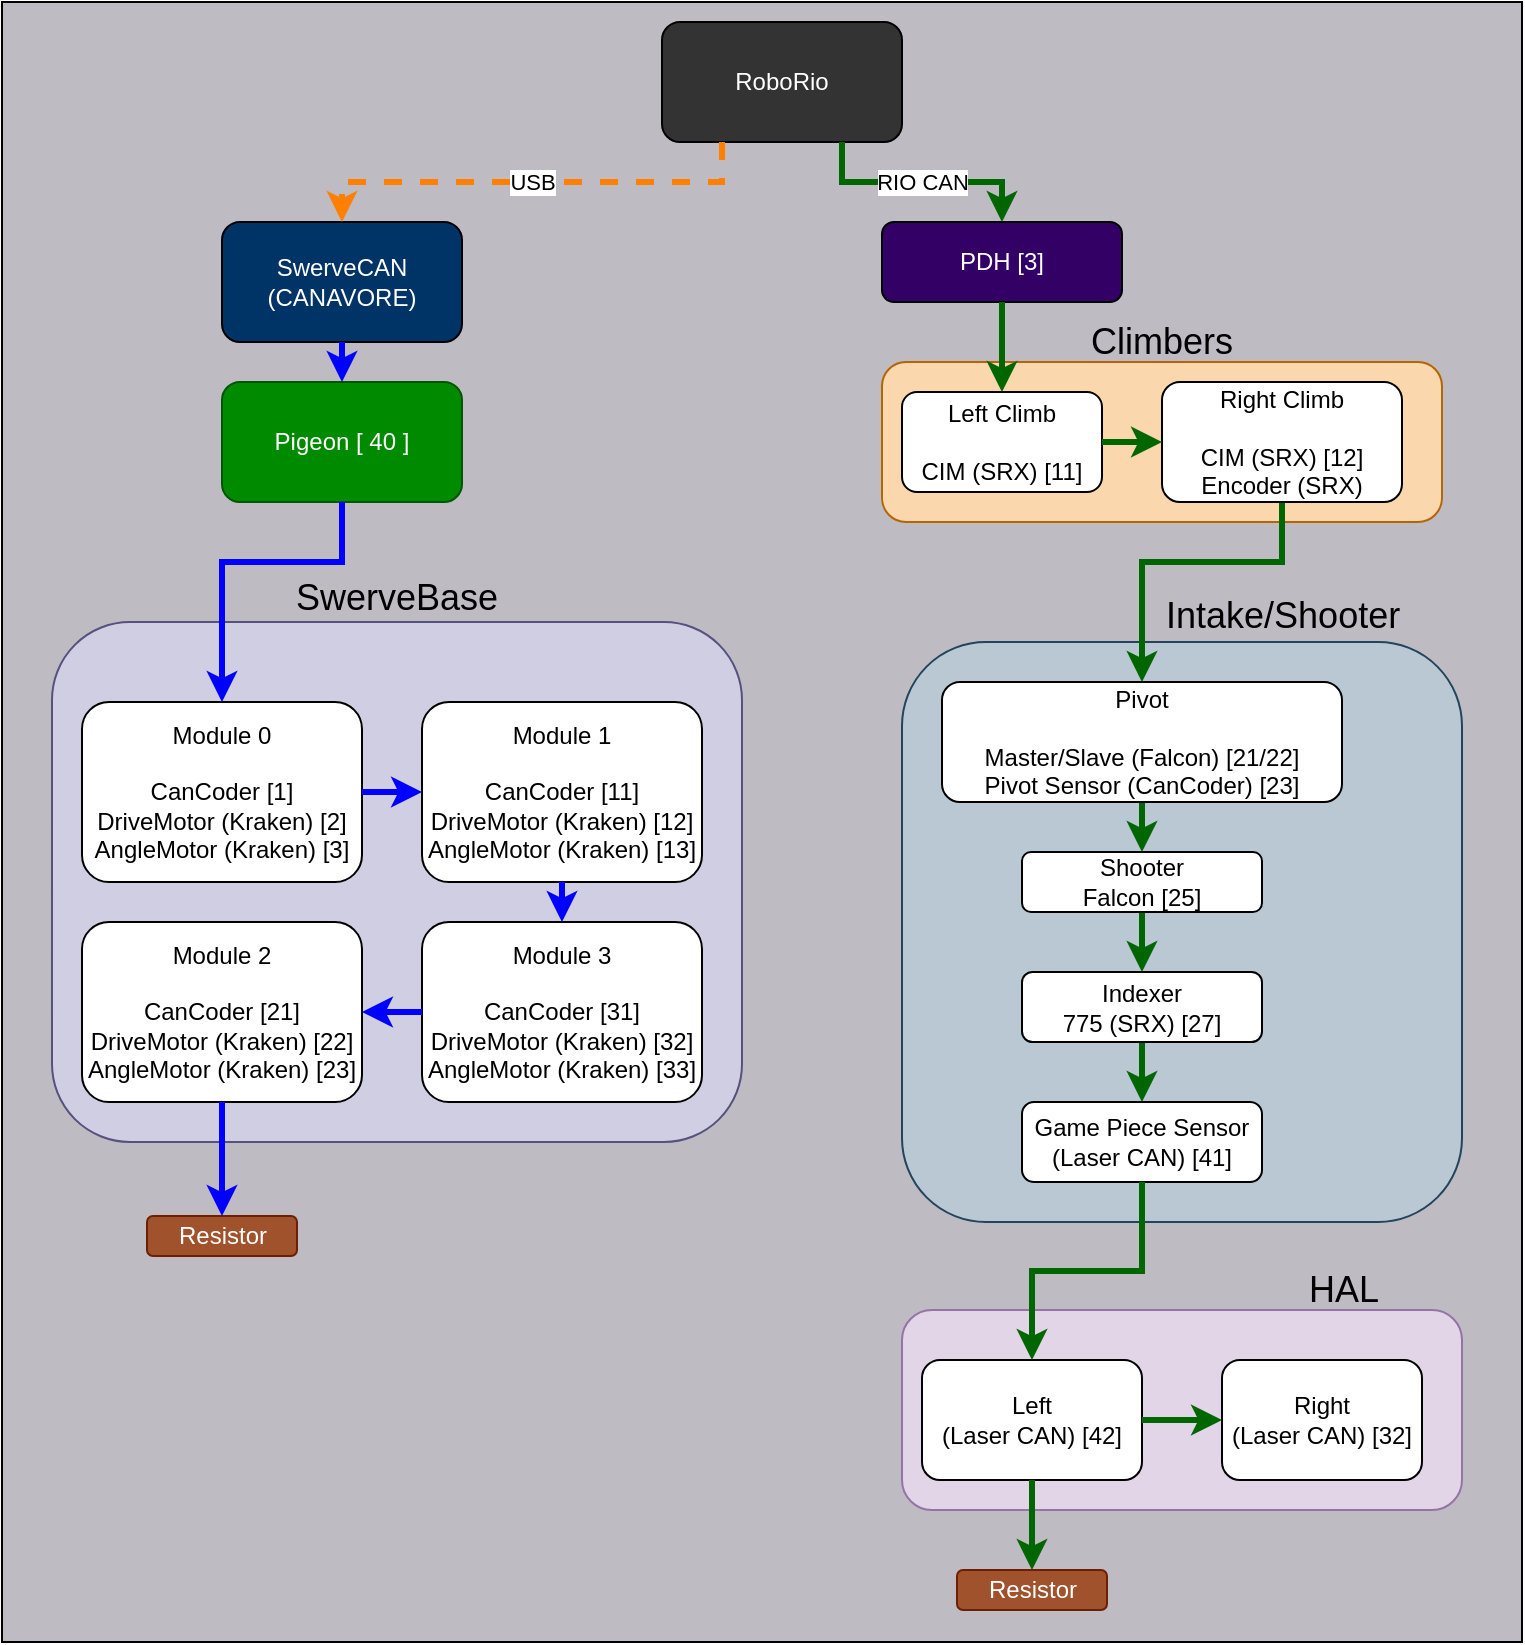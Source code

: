 <mxfile>
    <diagram name="Page-1" id="ezf9kzDgLRbaJWV2NEEC">
        <mxGraphModel dx="659" dy="616" grid="1" gridSize="10" guides="1" tooltips="1" connect="1" arrows="1" fold="1" page="1" pageScale="1" pageWidth="850" pageHeight="1100" math="0" shadow="0">
            <root>
                <mxCell id="0"/>
                <mxCell id="1" style="locked=1;" parent="0"/>
                <mxCell id="44" value="" style="rounded=0;whiteSpace=wrap;html=1;fillColor=#bfbbc3;" parent="1" vertex="1">
                    <mxGeometry x="10" y="40" width="760" height="820" as="geometry"/>
                </mxCell>
                <mxCell id="2" value="Diagram" parent="0"/>
                <mxCell id="3" value="&lt;font color=&quot;#ffffff&quot;&gt;RoboRio&lt;/font&gt;" style="rounded=1;whiteSpace=wrap;html=1;fillColor=#333333;" parent="2" vertex="1">
                    <mxGeometry x="340" y="50" width="120" height="60" as="geometry"/>
                </mxCell>
                <mxCell id="4" value="&lt;font color=&quot;#ffffff&quot;&gt;SwerveCAN&lt;br&gt;(CANAVORE)&lt;/font&gt;" style="rounded=1;whiteSpace=wrap;html=1;fillColor=#003366;" parent="2" vertex="1">
                    <mxGeometry x="120" y="150" width="120" height="60" as="geometry"/>
                </mxCell>
                <mxCell id="5" value="&lt;font style=&quot;font-size: 18px;&quot; color=&quot;#000000&quot;&gt;SwerveBase&lt;/font&gt;" style="rounded=1;whiteSpace=wrap;html=1;spacingTop=0;labelPosition=center;verticalLabelPosition=top;align=center;verticalAlign=bottom;spacing=0;fillColor=#d0cee2;strokeColor=#56517e;" parent="2" vertex="1">
                    <mxGeometry x="35" y="350" width="345" height="260" as="geometry"/>
                </mxCell>
                <mxCell id="6" value="Module 0&lt;br&gt;&lt;br&gt;CanCoder [1]&lt;br&gt;DriveMotor (Kraken) [2]&lt;br&gt;AngleMotor (Kraken) [3]" style="rounded=1;whiteSpace=wrap;html=1;" parent="2" vertex="1">
                    <mxGeometry x="50" y="390" width="140" height="90" as="geometry"/>
                </mxCell>
                <mxCell id="7" value="Module 1&lt;br&gt;&lt;br&gt;CanCoder [11]&lt;br&gt;DriveMotor (Kraken) [12]&lt;br&gt;AngleMotor (Kraken) [13]" style="rounded=1;whiteSpace=wrap;html=1;" parent="2" vertex="1">
                    <mxGeometry x="220" y="390" width="140" height="90" as="geometry"/>
                </mxCell>
                <mxCell id="8" value="Module 2&lt;br&gt;&lt;br&gt;CanCoder [21]&lt;br&gt;DriveMotor (Kraken) [22]&lt;br&gt;AngleMotor (Kraken) [23]" style="rounded=1;whiteSpace=wrap;html=1;" parent="2" vertex="1">
                    <mxGeometry x="50" y="500" width="140" height="90" as="geometry"/>
                </mxCell>
                <mxCell id="9" value="Module 3&lt;br&gt;&lt;br&gt;CanCoder [31]&lt;br&gt;DriveMotor (Kraken) [32]&lt;br&gt;AngleMotor (Kraken) [33]" style="rounded=1;whiteSpace=wrap;html=1;" parent="2" vertex="1">
                    <mxGeometry x="220" y="500" width="140" height="90" as="geometry"/>
                </mxCell>
                <mxCell id="10" value="Pigeon [ 40 ]" style="rounded=1;whiteSpace=wrap;html=1;fillColor=#008a00;fontColor=#ffffff;strokeColor=#005700;" parent="2" vertex="1">
                    <mxGeometry x="120" y="230" width="120" height="60" as="geometry"/>
                </mxCell>
                <mxCell id="11" value="&lt;font color=&quot;#ffffff&quot;&gt;PDH [3]&lt;/font&gt;" style="rounded=1;whiteSpace=wrap;html=1;fillColor=#330066;" parent="2" vertex="1">
                    <mxGeometry x="450" y="150" width="120" height="40" as="geometry"/>
                </mxCell>
                <mxCell id="12" value="" style="endArrow=classic;html=1;rounded=0;exitX=0.75;exitY=1;exitDx=0;exitDy=0;entryX=0.5;entryY=0;entryDx=0;entryDy=0;strokeColor=#006600;strokeWidth=3;edgeStyle=orthogonalEdgeStyle;" parent="2" source="3" target="11" edge="1">
                    <mxGeometry relative="1" as="geometry">
                        <mxPoint x="470" y="190" as="sourcePoint"/>
                        <mxPoint x="570" y="210" as="targetPoint"/>
                    </mxGeometry>
                </mxCell>
                <mxCell id="13" value="RIO CAN" style="edgeLabel;resizable=0;html=1;align=center;verticalAlign=middle;" parent="12" connectable="0" vertex="1">
                    <mxGeometry relative="1" as="geometry"/>
                </mxCell>
                <mxCell id="14" value="" style="endArrow=classic;html=1;rounded=0;exitX=0.25;exitY=1;exitDx=0;exitDy=0;entryX=0.5;entryY=0;entryDx=0;entryDy=0;edgeStyle=orthogonalEdgeStyle;strokeColor=#FF8000;strokeWidth=3;dashed=1;" parent="2" source="3" target="4" edge="1">
                    <mxGeometry relative="1" as="geometry">
                        <mxPoint x="270" y="140" as="sourcePoint"/>
                        <mxPoint x="370" y="140" as="targetPoint"/>
                    </mxGeometry>
                </mxCell>
                <mxCell id="15" value="USB" style="edgeLabel;resizable=0;html=1;align=center;verticalAlign=middle;" parent="14" connectable="0" vertex="1">
                    <mxGeometry relative="1" as="geometry"/>
                </mxCell>
                <mxCell id="17" value="" style="endArrow=classic;html=1;rounded=0;exitX=0.5;exitY=1;exitDx=0;exitDy=0;entryX=0.5;entryY=0;entryDx=0;entryDy=0;edgeStyle=orthogonalEdgeStyle;strokeWidth=3;strokeColor=#0000FF;" parent="2" source="10" target="6" edge="1">
                    <mxGeometry width="50" height="50" relative="1" as="geometry">
                        <mxPoint x="370" y="330" as="sourcePoint"/>
                        <mxPoint x="420" y="280" as="targetPoint"/>
                        <Array as="points">
                            <mxPoint x="180" y="320"/>
                            <mxPoint x="120" y="320"/>
                        </Array>
                    </mxGeometry>
                </mxCell>
                <mxCell id="18" value="" style="endArrow=classic;html=1;rounded=0;exitX=1;exitY=0.5;exitDx=0;exitDy=0;strokeWidth=3;strokeColor=#0000FF;" parent="2" source="6" target="7" edge="1">
                    <mxGeometry width="50" height="50" relative="1" as="geometry">
                        <mxPoint x="340" y="360" as="sourcePoint"/>
                        <mxPoint x="390" y="310" as="targetPoint"/>
                    </mxGeometry>
                </mxCell>
                <mxCell id="19" value="" style="endArrow=classic;html=1;rounded=0;exitX=0.5;exitY=1;exitDx=0;exitDy=0;entryX=0.5;entryY=0;entryDx=0;entryDy=0;strokeWidth=3;strokeColor=#0000FF;" parent="2" source="7" target="9" edge="1">
                    <mxGeometry width="50" height="50" relative="1" as="geometry">
                        <mxPoint x="410" y="460" as="sourcePoint"/>
                        <mxPoint x="460" y="410" as="targetPoint"/>
                    </mxGeometry>
                </mxCell>
                <mxCell id="20" value="" style="endArrow=classic;html=1;rounded=0;exitX=0;exitY=0.5;exitDx=0;exitDy=0;entryX=1;entryY=0.5;entryDx=0;entryDy=0;strokeWidth=3;strokeColor=#0000FF;" parent="2" source="9" target="8" edge="1">
                    <mxGeometry width="50" height="50" relative="1" as="geometry">
                        <mxPoint x="390" y="490" as="sourcePoint"/>
                        <mxPoint x="440" y="440" as="targetPoint"/>
                    </mxGeometry>
                </mxCell>
                <mxCell id="21" value="Resistor" style="rounded=1;whiteSpace=wrap;html=1;fillColor=#a0522d;fontColor=#ffffff;strokeColor=#6D1F00;" parent="2" vertex="1">
                    <mxGeometry x="82.5" y="647" width="75" height="20" as="geometry"/>
                </mxCell>
                <mxCell id="22" value="" style="endArrow=classic;html=1;rounded=0;exitX=0.5;exitY=1;exitDx=0;exitDy=0;entryX=0.5;entryY=0;entryDx=0;entryDy=0;strokeWidth=3;strokeColor=#0000FF;" parent="2" source="8" target="21" edge="1">
                    <mxGeometry width="50" height="50" relative="1" as="geometry">
                        <mxPoint x="390" y="490" as="sourcePoint"/>
                        <mxPoint x="440" y="440" as="targetPoint"/>
                    </mxGeometry>
                </mxCell>
                <mxCell id="23" value="Resistor" style="rounded=1;whiteSpace=wrap;html=1;fillColor=#a0522d;fontColor=#ffffff;strokeColor=#6D1F00;" parent="2" vertex="1">
                    <mxGeometry x="487.5" y="824" width="75" height="20" as="geometry"/>
                </mxCell>
                <mxCell id="24" value="&lt;p style=&quot;line-height: 120%;&quot;&gt;&lt;font style=&quot;font-size: 18px;&quot; color=&quot;#000000&quot;&gt;Climbers&lt;/font&gt;&lt;/p&gt;" style="rounded=1;whiteSpace=wrap;html=1;spacingTop=0;labelPosition=center;verticalLabelPosition=top;align=center;verticalAlign=bottom;spacing=-11;fillColor=#fad7ac;strokeColor=#b46504;" parent="2" vertex="1">
                    <mxGeometry x="450" y="220" width="280" height="80" as="geometry"/>
                </mxCell>
                <mxCell id="25" value="" style="rounded=1;whiteSpace=wrap;html=1;spacingTop=-5;labelPosition=center;verticalLabelPosition=top;align=center;verticalAlign=bottom;fillColor=#bac8d3;strokeColor=#23445d;" parent="2" vertex="1">
                    <mxGeometry x="460" y="360" width="280" height="290" as="geometry"/>
                </mxCell>
                <mxCell id="26" value="Left Climb&lt;br&gt;&lt;br&gt;CIM (SRX) [11]" style="rounded=1;whiteSpace=wrap;html=1;" parent="2" vertex="1">
                    <mxGeometry x="460" y="235" width="100" height="50" as="geometry"/>
                </mxCell>
                <mxCell id="27" value="" style="edgeStyle=orthogonalEdgeStyle;rounded=0;orthogonalLoop=1;jettySize=auto;html=1;strokeColor=#006600;strokeWidth=3;exitX=0.5;exitY=1;exitDx=0;exitDy=0;entryX=0.5;entryY=0;entryDx=0;entryDy=0;" parent="2" source="28" target="30" edge="1">
                    <mxGeometry relative="1" as="geometry">
                        <Array as="points">
                            <mxPoint x="650" y="320"/>
                            <mxPoint x="580" y="320"/>
                        </Array>
                    </mxGeometry>
                </mxCell>
                <mxCell id="28" value="Right Climb&lt;br&gt;&lt;br&gt;CIM (SRX) [12]&lt;br&gt;Encoder (SRX)" style="rounded=1;whiteSpace=wrap;html=1;" parent="2" vertex="1">
                    <mxGeometry x="590" y="230" width="120" height="60" as="geometry"/>
                </mxCell>
                <mxCell id="29" value="" style="edgeStyle=orthogonalEdgeStyle;rounded=0;orthogonalLoop=1;jettySize=auto;html=1;strokeColor=#006600;strokeWidth=3;" parent="2" source="30" target="32" edge="1">
                    <mxGeometry relative="1" as="geometry"/>
                </mxCell>
                <mxCell id="30" value="Pivot&lt;br&gt;&lt;br&gt;Master/Slave (Falcon) [21/22]&lt;br&gt;Pivot Sensor (CanCoder) [23]" style="rounded=1;whiteSpace=wrap;html=1;" parent="2" vertex="1">
                    <mxGeometry x="480" y="380" width="200" height="60" as="geometry"/>
                </mxCell>
                <mxCell id="31" value="" style="edgeStyle=orthogonalEdgeStyle;rounded=0;orthogonalLoop=1;jettySize=auto;html=1;strokeColor=#006600;strokeWidth=3;" parent="2" source="32" target="34" edge="1">
                    <mxGeometry relative="1" as="geometry"/>
                </mxCell>
                <mxCell id="32" value="Shooter&lt;br&gt;Falcon [25]" style="rounded=1;whiteSpace=wrap;html=1;" parent="2" vertex="1">
                    <mxGeometry x="520" y="465" width="120" height="30" as="geometry"/>
                </mxCell>
                <mxCell id="33" value="" style="edgeStyle=orthogonalEdgeStyle;rounded=0;orthogonalLoop=1;jettySize=auto;html=1;strokeColor=#006600;strokeWidth=3;" parent="2" source="34" target="36" edge="1">
                    <mxGeometry relative="1" as="geometry"/>
                </mxCell>
                <mxCell id="34" value="Indexer&lt;br&gt;775 (SRX) [27]" style="rounded=1;whiteSpace=wrap;html=1;" parent="2" vertex="1">
                    <mxGeometry x="520" y="525" width="120" height="35" as="geometry"/>
                </mxCell>
                <mxCell id="36" value="Game Piece Sensor&lt;br&gt;(Laser CAN) [41]" style="rounded=1;whiteSpace=wrap;html=1;" parent="2" vertex="1">
                    <mxGeometry x="520" y="590" width="120" height="40" as="geometry"/>
                </mxCell>
                <mxCell id="37" value="" style="endArrow=classic;html=1;rounded=0;exitX=1;exitY=0.5;exitDx=0;exitDy=0;entryX=0;entryY=0.5;entryDx=0;entryDy=0;strokeColor=#006600;strokeWidth=3;" parent="2" source="26" target="28" edge="1">
                    <mxGeometry width="50" height="50" relative="1" as="geometry">
                        <mxPoint x="370" y="280" as="sourcePoint"/>
                        <mxPoint x="420" y="230" as="targetPoint"/>
                    </mxGeometry>
                </mxCell>
                <mxCell id="39" value="" style="rounded=1;whiteSpace=wrap;html=1;labelPosition=center;verticalLabelPosition=top;align=center;verticalAlign=bottom;spacing=9;fillColor=#e1d5e7;strokeColor=#9673a6;" parent="2" vertex="1">
                    <mxGeometry x="460" y="694" width="280" height="100" as="geometry"/>
                </mxCell>
                <mxCell id="40" value="Left&lt;br&gt;(Laser CAN) [42]" style="rounded=1;whiteSpace=wrap;html=1;" parent="2" vertex="1">
                    <mxGeometry x="470" y="719" width="110" height="60" as="geometry"/>
                </mxCell>
                <mxCell id="41" value="Right&lt;br&gt;(Laser CAN) [32]" style="rounded=1;whiteSpace=wrap;html=1;" parent="2" vertex="1">
                    <mxGeometry x="620" y="719" width="100" height="60" as="geometry"/>
                </mxCell>
                <mxCell id="42" value="" style="endArrow=classic;html=1;rounded=0;exitX=1;exitY=0.5;exitDx=0;exitDy=0;entryX=0;entryY=0.5;entryDx=0;entryDy=0;strokeColor=#006600;strokeWidth=3;" parent="2" source="40" target="41" edge="1">
                    <mxGeometry width="50" height="50" relative="1" as="geometry">
                        <mxPoint x="330" y="764" as="sourcePoint"/>
                        <mxPoint x="380" y="714" as="targetPoint"/>
                    </mxGeometry>
                </mxCell>
                <mxCell id="43" value="" style="endArrow=classic;html=1;rounded=0;entryX=0.5;entryY=0;entryDx=0;entryDy=0;strokeColor=#006600;strokeWidth=3;" parent="2" source="11" target="26" edge="1">
                    <mxGeometry width="50" height="50" relative="1" as="geometry">
                        <mxPoint x="380" y="280" as="sourcePoint"/>
                        <mxPoint x="430" y="230" as="targetPoint"/>
                    </mxGeometry>
                </mxCell>
                <mxCell id="47" value="&lt;span style=&quot;color: rgb(0, 0, 0); font-family: Helvetica; font-style: normal; font-variant-ligatures: normal; font-variant-caps: normal; font-weight: 400; letter-spacing: normal; orphans: 2; text-align: center; text-indent: 0px; text-transform: none; widows: 2; word-spacing: 0px; -webkit-text-stroke-width: 0px; text-decoration-thickness: initial; text-decoration-style: initial; text-decoration-color: initial; float: none; display: inline !important;&quot;&gt;&lt;font style=&quot;font-size: 18px;&quot;&gt;Intake/Shooter&lt;/font&gt;&lt;/span&gt;" style="text;whiteSpace=wrap;html=1;fontSize=18;fontColor=#000000;" parent="2" vertex="1">
                    <mxGeometry x="590" y="330" width="130" height="30" as="geometry"/>
                </mxCell>
                <mxCell id="35" value="" style="edgeStyle=orthogonalEdgeStyle;rounded=0;orthogonalLoop=1;jettySize=auto;html=1;entryX=0.5;entryY=0;entryDx=0;entryDy=0;strokeColor=#006600;strokeWidth=3;exitX=0.5;exitY=1;exitDx=0;exitDy=0;" parent="2" source="36" target="40" edge="1">
                    <mxGeometry relative="1" as="geometry">
                        <mxPoint x="390" y="670" as="targetPoint"/>
                    </mxGeometry>
                </mxCell>
                <mxCell id="48" value="&lt;span style=&quot;color: rgb(0, 0, 0); font-family: Helvetica; font-style: normal; font-variant-ligatures: normal; font-variant-caps: normal; font-weight: 400; letter-spacing: normal; orphans: 2; text-indent: 0px; text-transform: none; widows: 2; word-spacing: 0px; -webkit-text-stroke-width: 0px; text-decoration-thickness: initial; text-decoration-style: initial; text-decoration-color: initial; float: none; display: inline !important;&quot;&gt;&lt;font style=&quot;font-size: 18px;&quot;&gt;HAL&lt;/font&gt;&lt;/span&gt;" style="text;whiteSpace=wrap;html=1;fontSize=18;fontColor=#000000;align=center;" parent="2" vertex="1">
                    <mxGeometry x="646" y="667" width="70" height="30" as="geometry"/>
                </mxCell>
                <mxCell id="38" value="" style="edgeStyle=orthogonalEdgeStyle;rounded=0;orthogonalLoop=1;jettySize=auto;html=1;exitX=0.5;exitY=1;exitDx=0;exitDy=0;strokeWidth=3;strokeColor=#006600;" parent="2" source="40" target="23" edge="1">
                    <mxGeometry relative="1" as="geometry"/>
                </mxCell>
                <mxCell id="49" value="" style="endArrow=classic;html=1;rounded=0;exitX=0.5;exitY=1;exitDx=0;exitDy=0;entryX=0.5;entryY=0;entryDx=0;entryDy=0;edgeStyle=orthogonalEdgeStyle;strokeWidth=3;strokeColor=#0000FF;" parent="2" source="4" target="10" edge="1">
                    <mxGeometry width="50" height="50" relative="1" as="geometry">
                        <mxPoint x="190" y="300" as="sourcePoint"/>
                        <mxPoint x="130.0" y="400" as="targetPoint"/>
                    </mxGeometry>
                </mxCell>
            </root>
        </mxGraphModel>
    </diagram>
</mxfile>